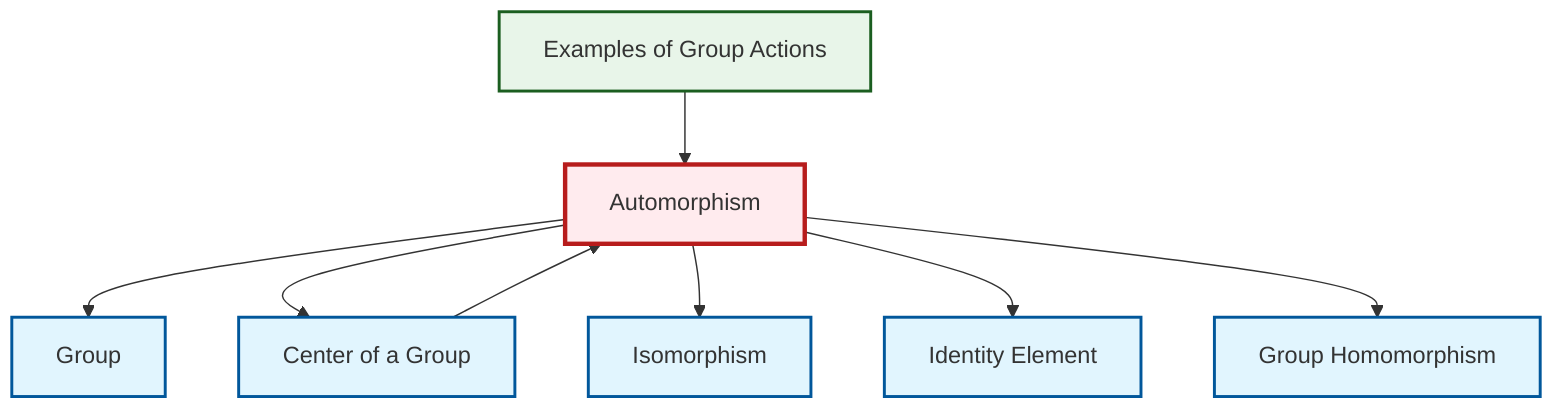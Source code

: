 graph TD
    classDef definition fill:#e1f5fe,stroke:#01579b,stroke-width:2px
    classDef theorem fill:#f3e5f5,stroke:#4a148c,stroke-width:2px
    classDef axiom fill:#fff3e0,stroke:#e65100,stroke-width:2px
    classDef example fill:#e8f5e9,stroke:#1b5e20,stroke-width:2px
    classDef current fill:#ffebee,stroke:#b71c1c,stroke-width:3px
    def-automorphism["Automorphism"]:::definition
    ex-group-action-examples["Examples of Group Actions"]:::example
    def-group["Group"]:::definition
    def-center-of-group["Center of a Group"]:::definition
    def-isomorphism["Isomorphism"]:::definition
    def-identity-element["Identity Element"]:::definition
    def-homomorphism["Group Homomorphism"]:::definition
    def-automorphism --> def-group
    def-center-of-group --> def-automorphism
    ex-group-action-examples --> def-automorphism
    def-automorphism --> def-center-of-group
    def-automorphism --> def-isomorphism
    def-automorphism --> def-identity-element
    def-automorphism --> def-homomorphism
    class def-automorphism current